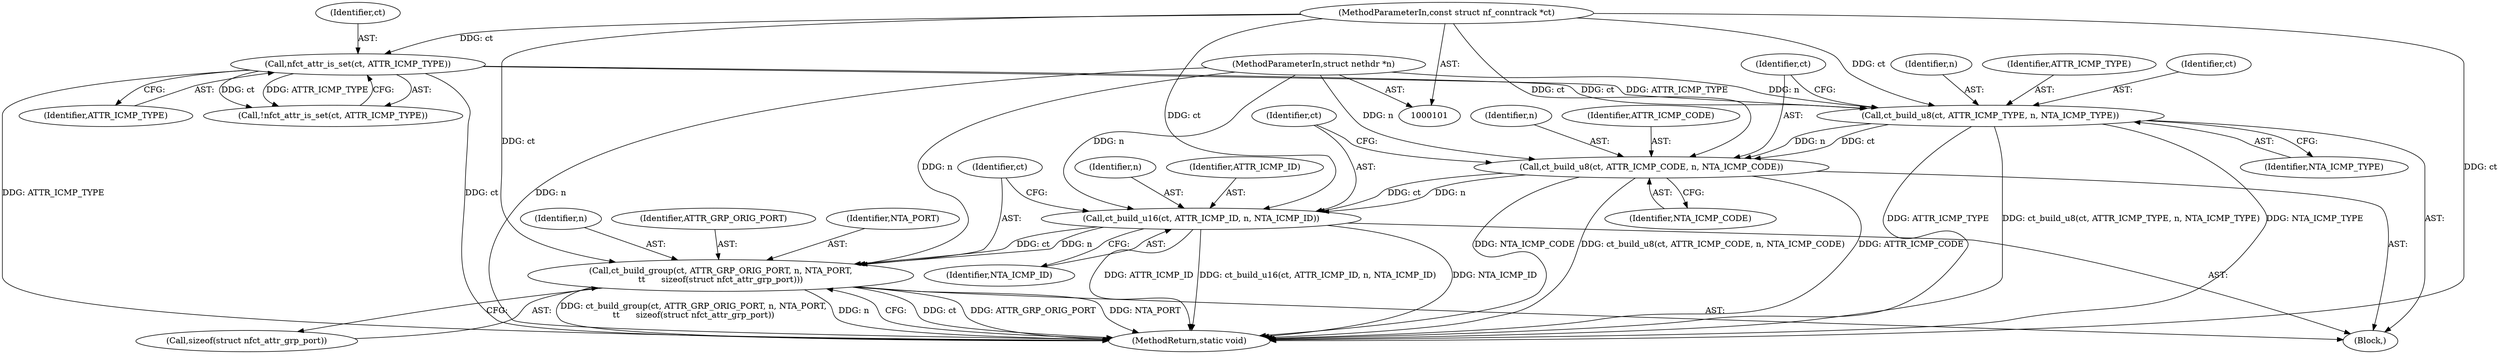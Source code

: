 digraph "0_netfilter_c392c159605956c7bd4a264ab4490e2b2704c0cd_0@pointer" {
"1000111" [label="(Call,ct_build_u8(ct, ATTR_ICMP_TYPE, n, NTA_ICMP_TYPE))"];
"1000107" [label="(Call,nfct_attr_is_set(ct, ATTR_ICMP_TYPE))"];
"1000102" [label="(MethodParameterIn,const struct nf_conntrack *ct)"];
"1000103" [label="(MethodParameterIn,struct nethdr *n)"];
"1000116" [label="(Call,ct_build_u8(ct, ATTR_ICMP_CODE, n, NTA_ICMP_CODE))"];
"1000121" [label="(Call,ct_build_u16(ct, ATTR_ICMP_ID, n, NTA_ICMP_ID))"];
"1000126" [label="(Call,ct_build_group(ct, ATTR_GRP_ORIG_PORT, n, NTA_PORT,\n\t\t      sizeof(struct nfct_attr_grp_port)))"];
"1000108" [label="(Identifier,ct)"];
"1000116" [label="(Call,ct_build_u8(ct, ATTR_ICMP_CODE, n, NTA_ICMP_CODE))"];
"1000130" [label="(Identifier,NTA_PORT)"];
"1000109" [label="(Identifier,ATTR_ICMP_TYPE)"];
"1000111" [label="(Call,ct_build_u8(ct, ATTR_ICMP_TYPE, n, NTA_ICMP_TYPE))"];
"1000117" [label="(Identifier,ct)"];
"1000125" [label="(Identifier,NTA_ICMP_ID)"];
"1000102" [label="(MethodParameterIn,const struct nf_conntrack *ct)"];
"1000106" [label="(Call,!nfct_attr_is_set(ct, ATTR_ICMP_TYPE))"];
"1000114" [label="(Identifier,n)"];
"1000120" [label="(Identifier,NTA_ICMP_CODE)"];
"1000115" [label="(Identifier,NTA_ICMP_TYPE)"];
"1000127" [label="(Identifier,ct)"];
"1000119" [label="(Identifier,n)"];
"1000124" [label="(Identifier,n)"];
"1000133" [label="(MethodReturn,static void)"];
"1000113" [label="(Identifier,ATTR_ICMP_TYPE)"];
"1000118" [label="(Identifier,ATTR_ICMP_CODE)"];
"1000123" [label="(Identifier,ATTR_ICMP_ID)"];
"1000129" [label="(Identifier,n)"];
"1000131" [label="(Call,sizeof(struct nfct_attr_grp_port))"];
"1000112" [label="(Identifier,ct)"];
"1000128" [label="(Identifier,ATTR_GRP_ORIG_PORT)"];
"1000107" [label="(Call,nfct_attr_is_set(ct, ATTR_ICMP_TYPE))"];
"1000122" [label="(Identifier,ct)"];
"1000103" [label="(MethodParameterIn,struct nethdr *n)"];
"1000126" [label="(Call,ct_build_group(ct, ATTR_GRP_ORIG_PORT, n, NTA_PORT,\n\t\t      sizeof(struct nfct_attr_grp_port)))"];
"1000104" [label="(Block,)"];
"1000121" [label="(Call,ct_build_u16(ct, ATTR_ICMP_ID, n, NTA_ICMP_ID))"];
"1000111" -> "1000104"  [label="AST: "];
"1000111" -> "1000115"  [label="CFG: "];
"1000112" -> "1000111"  [label="AST: "];
"1000113" -> "1000111"  [label="AST: "];
"1000114" -> "1000111"  [label="AST: "];
"1000115" -> "1000111"  [label="AST: "];
"1000117" -> "1000111"  [label="CFG: "];
"1000111" -> "1000133"  [label="DDG: NTA_ICMP_TYPE"];
"1000111" -> "1000133"  [label="DDG: ATTR_ICMP_TYPE"];
"1000111" -> "1000133"  [label="DDG: ct_build_u8(ct, ATTR_ICMP_TYPE, n, NTA_ICMP_TYPE)"];
"1000107" -> "1000111"  [label="DDG: ct"];
"1000107" -> "1000111"  [label="DDG: ATTR_ICMP_TYPE"];
"1000102" -> "1000111"  [label="DDG: ct"];
"1000103" -> "1000111"  [label="DDG: n"];
"1000111" -> "1000116"  [label="DDG: ct"];
"1000111" -> "1000116"  [label="DDG: n"];
"1000107" -> "1000106"  [label="AST: "];
"1000107" -> "1000109"  [label="CFG: "];
"1000108" -> "1000107"  [label="AST: "];
"1000109" -> "1000107"  [label="AST: "];
"1000106" -> "1000107"  [label="CFG: "];
"1000107" -> "1000133"  [label="DDG: ct"];
"1000107" -> "1000133"  [label="DDG: ATTR_ICMP_TYPE"];
"1000107" -> "1000106"  [label="DDG: ct"];
"1000107" -> "1000106"  [label="DDG: ATTR_ICMP_TYPE"];
"1000102" -> "1000107"  [label="DDG: ct"];
"1000102" -> "1000101"  [label="AST: "];
"1000102" -> "1000133"  [label="DDG: ct"];
"1000102" -> "1000116"  [label="DDG: ct"];
"1000102" -> "1000121"  [label="DDG: ct"];
"1000102" -> "1000126"  [label="DDG: ct"];
"1000103" -> "1000101"  [label="AST: "];
"1000103" -> "1000133"  [label="DDG: n"];
"1000103" -> "1000116"  [label="DDG: n"];
"1000103" -> "1000121"  [label="DDG: n"];
"1000103" -> "1000126"  [label="DDG: n"];
"1000116" -> "1000104"  [label="AST: "];
"1000116" -> "1000120"  [label="CFG: "];
"1000117" -> "1000116"  [label="AST: "];
"1000118" -> "1000116"  [label="AST: "];
"1000119" -> "1000116"  [label="AST: "];
"1000120" -> "1000116"  [label="AST: "];
"1000122" -> "1000116"  [label="CFG: "];
"1000116" -> "1000133"  [label="DDG: ATTR_ICMP_CODE"];
"1000116" -> "1000133"  [label="DDG: NTA_ICMP_CODE"];
"1000116" -> "1000133"  [label="DDG: ct_build_u8(ct, ATTR_ICMP_CODE, n, NTA_ICMP_CODE)"];
"1000116" -> "1000121"  [label="DDG: ct"];
"1000116" -> "1000121"  [label="DDG: n"];
"1000121" -> "1000104"  [label="AST: "];
"1000121" -> "1000125"  [label="CFG: "];
"1000122" -> "1000121"  [label="AST: "];
"1000123" -> "1000121"  [label="AST: "];
"1000124" -> "1000121"  [label="AST: "];
"1000125" -> "1000121"  [label="AST: "];
"1000127" -> "1000121"  [label="CFG: "];
"1000121" -> "1000133"  [label="DDG: NTA_ICMP_ID"];
"1000121" -> "1000133"  [label="DDG: ATTR_ICMP_ID"];
"1000121" -> "1000133"  [label="DDG: ct_build_u16(ct, ATTR_ICMP_ID, n, NTA_ICMP_ID)"];
"1000121" -> "1000126"  [label="DDG: ct"];
"1000121" -> "1000126"  [label="DDG: n"];
"1000126" -> "1000104"  [label="AST: "];
"1000126" -> "1000131"  [label="CFG: "];
"1000127" -> "1000126"  [label="AST: "];
"1000128" -> "1000126"  [label="AST: "];
"1000129" -> "1000126"  [label="AST: "];
"1000130" -> "1000126"  [label="AST: "];
"1000131" -> "1000126"  [label="AST: "];
"1000133" -> "1000126"  [label="CFG: "];
"1000126" -> "1000133"  [label="DDG: ct"];
"1000126" -> "1000133"  [label="DDG: ATTR_GRP_ORIG_PORT"];
"1000126" -> "1000133"  [label="DDG: NTA_PORT"];
"1000126" -> "1000133"  [label="DDG: ct_build_group(ct, ATTR_GRP_ORIG_PORT, n, NTA_PORT,\n\t\t      sizeof(struct nfct_attr_grp_port))"];
"1000126" -> "1000133"  [label="DDG: n"];
}
